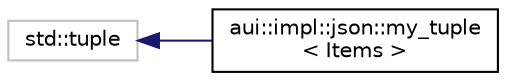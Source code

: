 digraph "Graphical Class Hierarchy"
{
 // LATEX_PDF_SIZE
  edge [fontname="Helvetica",fontsize="10",labelfontname="Helvetica",labelfontsize="10"];
  node [fontname="Helvetica",fontsize="10",shape=record];
  rankdir="LR";
  Node1140 [label="std::tuple",height=0.2,width=0.4,color="grey75", fillcolor="white", style="filled",tooltip=" "];
  Node1140 -> Node0 [dir="back",color="midnightblue",fontsize="10",style="solid",fontname="Helvetica"];
  Node0 [label="aui::impl::json::my_tuple\l\< Items \>",height=0.2,width=0.4,color="black", fillcolor="white", style="filled",URL="$structaui_1_1impl_1_1json_1_1my__tuple.html",tooltip=" "];
}
